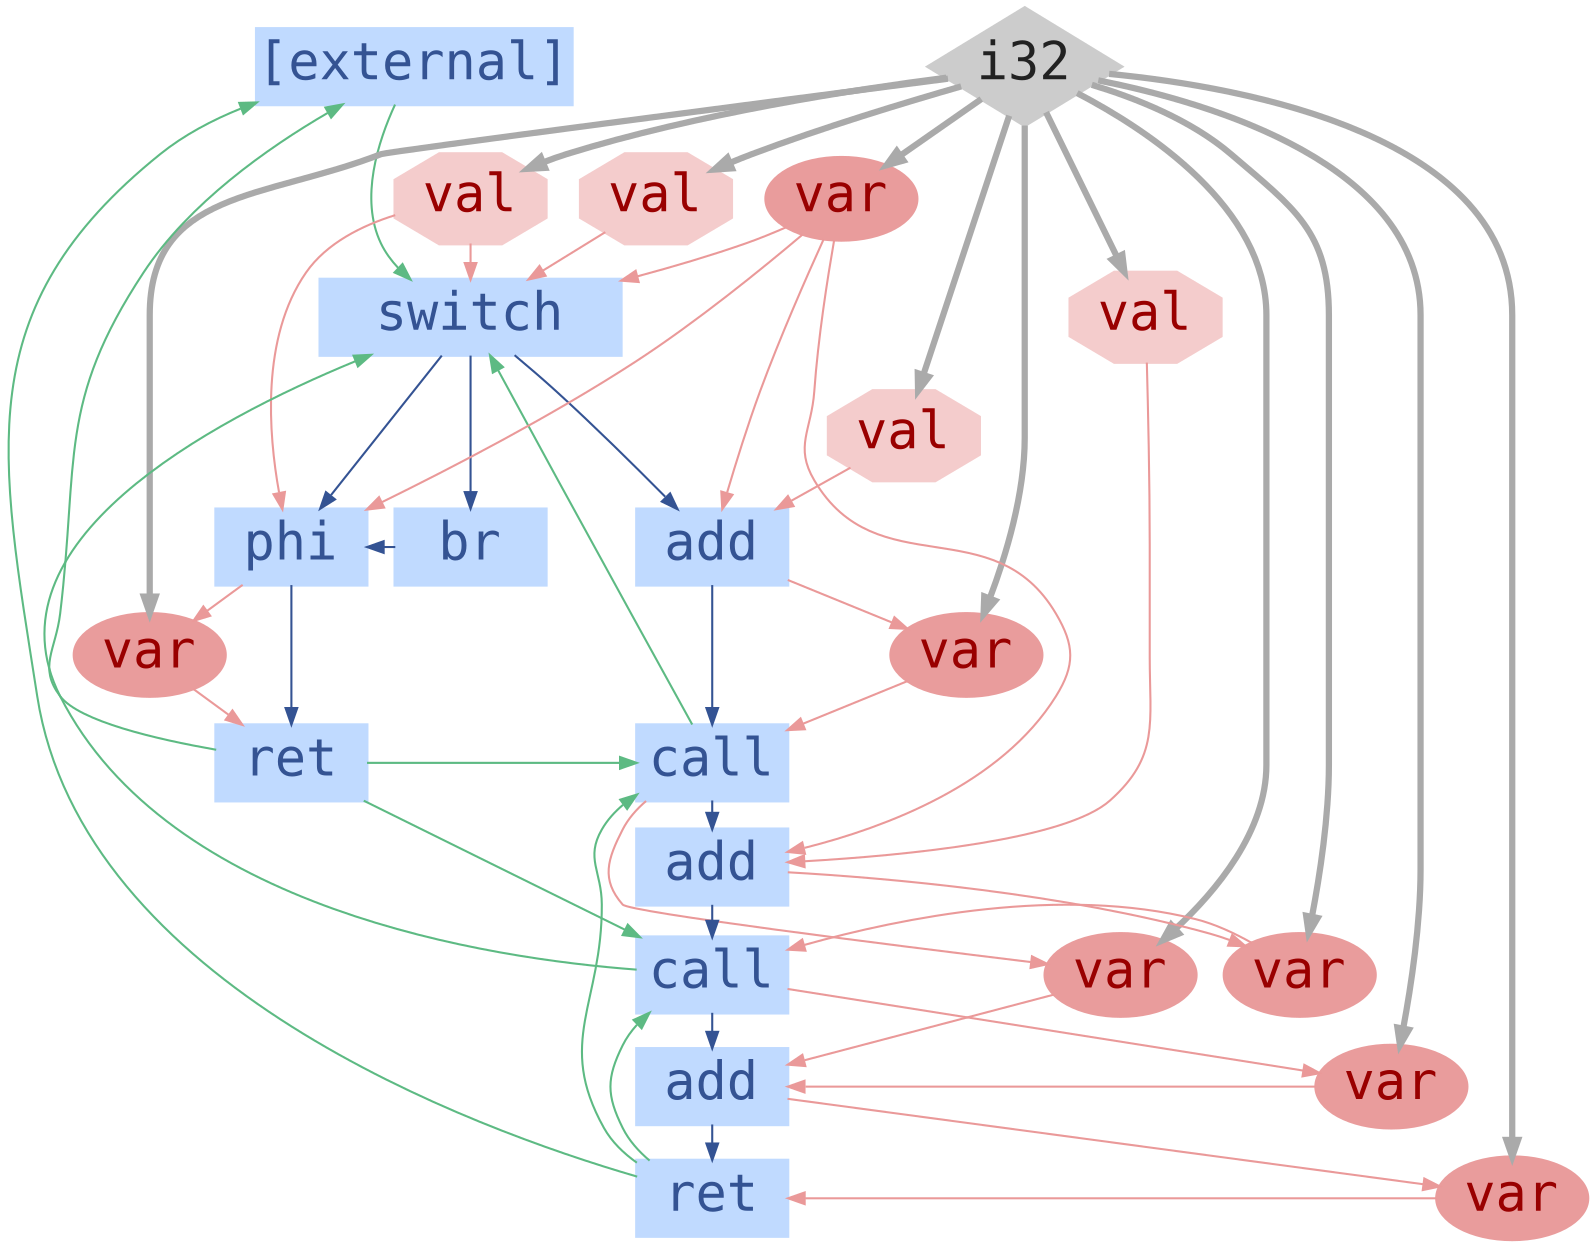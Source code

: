 digraph main {
margin=0;

graph [
    fontsize=100,
    nodesep=0.2,
    ranksep=0.2,
];
node [
    fontname=Inconsolata,
    fontsize=25,
    penwidth=2,
    margin=0,
];
edge [
    fontname=Inconsolata,
    fontsize=22,
    arrowsize=.8,
    penwidth=1,
]

// === Nodes ===
external            [shape=box, style=filled, fillcolor="#C0DAFF", color="#C0DAFF", fontcolor="#345393" label="[external]", width=2];

// Types:
i32                 [shape=diamond, margin=0, style=filled, fillcolor="#CCCCCC", width=1, color="#CCCCCC", fontcolor="#222222", label="i32"];

// Constants:
const_0             [shape=octagon, margin=0, style=filled, fillcolor="#F4CCCC", width=1, color="#F4CCCC", fontcolor="#990000", label="val"]; // 0
const_1             [shape=octagon, margin=0, style=filled, fillcolor="#F4CCCC", width=1, color="#F4CCCC", fontcolor="#990000", label="val"];  // 1
const_minus_1       [shape=octagon, margin=0, style=filled, fillcolor="#F4CCCC", width=1, color="#F4CCCC", fontcolor="#990000", label="val"];  // -1
const_minus_2       [shape=octagon, margin=0, style=filled, fillcolor="#F4CCCC", width=1, color="#F4CCCC", fontcolor="#990000", label="val"];  // -2

// Instructions:
inst_switch         [shape=box, style=filled, fillcolor="#C0DAFF", color="#C0DAFF", fontcolor="#345393", width=2, label="switch"];
inst_br             [shape=box, style=filled, fillcolor="#C0DAFF", color="#C0DAFF", fontcolor="#345393", width=1, label="br"];
phi                 [shape=box, style=filled, fillcolor="#C0DAFF", color="#C0DAFF", fontcolor="#345393", width=1, label="phi"];
inst_add_minus_1    [shape=box, style=filled, fillcolor="#C0DAFF", color="#C0DAFF", fontcolor="#345393", width=1, label="add"];
call_1              [shape=box, style=filled, fillcolor="#C0DAFF", color="#C0DAFF", fontcolor="#345393", width=1, label="call"];
inst_add_minus_2    [shape=box, style=filled, fillcolor="#C0DAFF", color="#C0DAFF", fontcolor="#345393", width=1, label="add"];
call_2              [shape=box, style=filled, fillcolor="#C0DAFF", color="#C0DAFF", fontcolor="#345393", width=1, label="call"];
add_3               [shape=box, style=filled, fillcolor="#C0DAFF", color="#C0DAFF", fontcolor="#345393", width=1, label="add"];
ret_2               [shape=box, style=filled, fillcolor="#C0DAFF", color="#C0DAFF", fontcolor="#345393", width=1, label="ret"];
ret_1               [shape=box, style=filled, fillcolor="#C0DAFF", color="#C0DAFF", fontcolor="#345393", width=1, label="ret"];

// Variables:
arg_0               [shape=ellipse, style=filled, fillcolor="#E99C9C", color="#E99C9C", width=1, fontcolor="#990000", label="var"]; // %0
var_4               [shape=ellipse, style=filled, fillcolor="#E99C9C", color="#E99C9C", width=1, fontcolor="#990000", label="var"];  // %4
var_5               [shape=ellipse, style=filled, fillcolor="#E99C9C", color="#E99C9C", width=1, fontcolor="#990000", label="var"];  // %5
var_6               [shape=ellipse, style=filled, fillcolor="#E99C9C", color="#E99C9C", width=1, fontcolor="#990000", label="var"];  // %6
var_7               [shape=ellipse, style=filled, fillcolor="#E99C9C", color="#E99C9C", width=1, fontcolor="#990000", label="var"];  // %7
var_8               [shape=ellipse, style=filled, fillcolor="#E99C9C", color="#E99C9C", width=1, fontcolor="#990000", label="var"];  // %8
var_10              [shape=ellipse, style=filled, fillcolor="#E99C9C", color="#E99C9C", width=1, fontcolor="#990000", label="var"];  // %10


// === Edges ===

// Control edges:
inst_switch -> inst_add_minus_1 [color="#345393", weight=10, labelfontcolor="#345393", minlen=2];
inst_switch -> phi              [color="#345393", weight=10, labelfontcolor="#345393", minlen=2];
inst_switch -> inst_br          [color="#345393", weight=10, labelfontcolor="#345393", minlen=2];
inst_br -> phi                  [color="#345393", weight=10];
inst_add_minus_1 -> call_1      [color="#345393", weight=10];
call_1 -> inst_add_minus_2      [color="#345393", weight=10];
inst_add_minus_2 -> call_2      [color="#345393", weight=10];
call_2 -> add_3                 [color="#345393", weight=10];
add_3 -> ret_2                  [color="#345393", weight=10];
phi -> ret_1                    [color="#345393", weight=10];

// Data edges:
inst_add_minus_1 -> var_4       [color="#EA9999", labelfontcolor="#990000", weight=0];
call_1 -> var_5                 [color="#EA9999", labelfontcolor="#990000", weight=0];
var_4 -> call_1                 [color="#EA9999", labelfontcolor="#990000", weight=0];
inst_add_minus_2 -> var_6       [color="#EA9999", labelfontcolor="#990000", weight=0];
call_2 -> var_7                 [color="#EA9999", labelfontcolor="#990000", weight=0];
var_6 -> call_2                 [color="#EA9999", labelfontcolor="#990000", weight=0];
add_3 -> var_8                  [color="#EA9999", labelfontcolor="#990000", weight=0];
var_7 -> add_3                  [color="#EA9999", labelfontcolor="#990000", weight=0];
var_5 -> add_3                  [color="#EA9999", labelfontcolor="#990000", weight=0];
var_8 -> ret_2                  [color="#EA9999", labelfontcolor="#990000", weight=0];
phi -> var_10                   [color="#EA9999", labelfontcolor="#990000", weight=0];
var_10 -> ret_1                 [color="#EA9999", labelfontcolor="#990000", weight=0];
arg_0 -> inst_switch            [color="#EA9999", labelfontcolor="#990000", weight=0];
arg_0 -> inst_add_minus_1       [color="#EA9999", labelfontcolor="#990000", weight=0];
arg_0 -> inst_add_minus_2       [color="#EA9999", labelfontcolor="#990000", weight=0];
arg_0 -> phi                    [color="#EA9999", labelfontcolor="#990000", weight=0];

// Data edges (constants):

const_0 -> inst_switch              [color="#EA9999", labelfontcolor="#990000"];
const_1 -> inst_switch              [color="#EA9999", labelfontcolor="#990000"];
const_1 -> phi                      [color="#EA9999", labelfontcolor="#990000"];
const_minus_1 -> inst_add_minus_1   [color="#EA9999", labelfontcolor="#990000"];
const_minus_2 -> inst_add_minus_2   [color="#EA9999", labelfontcolor="#990000"];

// Call edges
external -> inst_switch         [color="#5dba83", weight=0];
ret_2 -> external               [color="#5dba83", weight=0];
ret_1 -> external               [color="#5dba83", weight=0];
ret_1 -> call_2                 [color="#5dba83", weight=0];
ret_1 -> call_1                 [color="#5dba83", weight=0];
call_1 -> inst_switch           [color="#5dba83", weight=0];
call_2 -> inst_switch           [color="#5dba83", weight=0];
ret_2 -> call_2                 [color="#5dba83", weight=0];
ret_2 -> call_1                 [color="#5dba83", weight=0];

// Type edges
i32 -> const_0                  [color="#AAAAAA", penwidth=3, weight=1];
i32 -> const_1                  [color="#AAAAAA", penwidth=3, weight=1];
i32 -> const_minus_1            [color="#AAAAAA", penwidth=3, weight=1];
i32 -> const_minus_2            [color="#AAAAAA", penwidth=3, weight=1];
i32 -> arg_0                    [color="#AAAAAA", penwidth=3, weight=1];
i32 -> var_4                    [color="#AAAAAA", penwidth=3, weight=1];
i32 -> var_5                    [color="#AAAAAA", penwidth=3, weight=1];
i32 -> var_6                    [color="#AAAAAA", penwidth=3, weight=1];
i32 -> var_7                    [color="#AAAAAA", penwidth=3, weight=1];
i32 -> var_8                    [color="#AAAAAA", penwidth=3, weight=1];
i32 -> var_10                   [color="#AAAAAA", penwidth=3, weight=1];

rankdir = TB;
{rank = same; inst_add_minus_1; phi; inst_br;}
{rank = same; ret_1; call_1;}
{rank = same; call_2, var_5, var_6;}
{rank = same; add_3, var_7;}
{rank = same; ret_2, var_8;}
}
